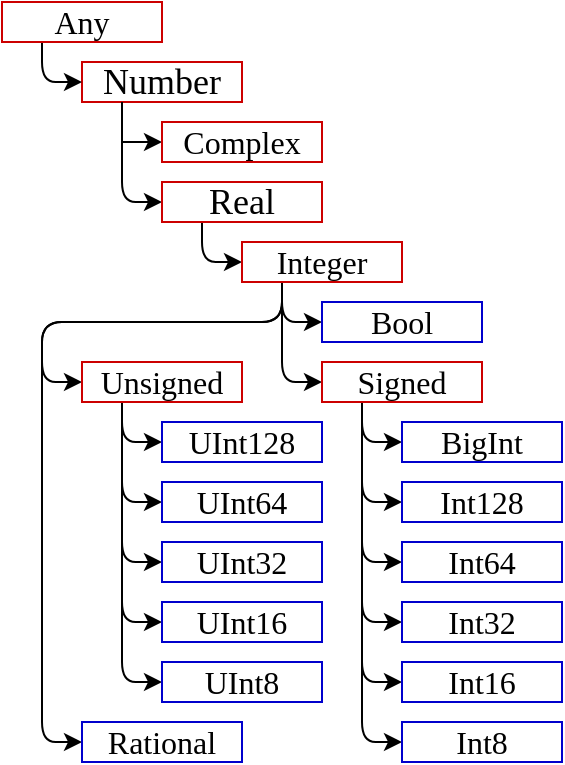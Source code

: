 <mxfile scale="3" border="0">
    <diagram id="xP64A4RlHu_lObVjqN0B" name="Page-1">
        <mxGraphModel dx="592" dy="368" grid="1" gridSize="10" guides="1" tooltips="1" connect="1" arrows="1" fold="1" page="1" pageScale="1" pageWidth="583" pageHeight="827" math="0" shadow="0">
            <root>
                <mxCell id="0"/>
                <mxCell id="1" parent="0"/>
                <mxCell id="28" value="Number" style="rounded=0;whiteSpace=wrap;html=1;fontFamily=Garamond;fontSize=18;fillColor=none;strokeColor=#CC0000;" vertex="1" parent="1">
                    <mxGeometry x="192" y="70" width="80" height="20" as="geometry"/>
                </mxCell>
                <mxCell id="29" style="edgeStyle=none;html=1;exitX=0.25;exitY=1;exitDx=0;exitDy=0;entryX=0;entryY=0.5;entryDx=0;entryDy=0;fontFamily=Garamond;fontSize=18;strokeColor=#000000;" edge="1" parent="1" source="27" target="28">
                    <mxGeometry relative="1" as="geometry">
                        <Array as="points">
                            <mxPoint x="172" y="80"/>
                        </Array>
                    </mxGeometry>
                </mxCell>
                <mxCell id="27" value="Any" style="rounded=0;whiteSpace=wrap;html=1;fontFamily=Garamond;fontSize=16;fillColor=none;strokeColor=#CC0000;" vertex="1" parent="1">
                    <mxGeometry x="152" y="40" width="80" height="20" as="geometry"/>
                </mxCell>
                <mxCell id="32" style="edgeStyle=none;html=1;entryX=0;entryY=0.5;entryDx=0;entryDy=0;fontFamily=Garamond;fontSize=18;strokeColor=#000000;" edge="1" parent="1" target="30">
                    <mxGeometry relative="1" as="geometry">
                        <mxPoint x="212" y="110" as="sourcePoint"/>
                        <Array as="points"/>
                    </mxGeometry>
                </mxCell>
                <mxCell id="33" style="edgeStyle=none;html=1;exitX=0.25;exitY=1;exitDx=0;exitDy=0;entryX=0;entryY=0.5;entryDx=0;entryDy=0;fontFamily=Garamond;fontSize=18;strokeColor=#000000;" edge="1" parent="1" source="28" target="31">
                    <mxGeometry relative="1" as="geometry">
                        <mxPoint x="212" y="100" as="sourcePoint"/>
                        <Array as="points">
                            <mxPoint x="212" y="140"/>
                        </Array>
                    </mxGeometry>
                </mxCell>
                <mxCell id="30" value="Complex" style="rounded=0;whiteSpace=wrap;html=1;fontFamily=Garamond;fontSize=16;fillColor=none;strokeColor=#CC0000;" vertex="1" parent="1">
                    <mxGeometry x="232" y="100" width="80" height="20" as="geometry"/>
                </mxCell>
                <mxCell id="49" style="edgeStyle=none;html=1;exitX=0.25;exitY=1;exitDx=0;exitDy=0;entryX=0;entryY=0.5;entryDx=0;entryDy=0;fontFamily=Garamond;fontSize=16;strokeColor=#000000;" edge="1" parent="1" source="31" target="48">
                    <mxGeometry relative="1" as="geometry">
                        <Array as="points">
                            <mxPoint x="252" y="170"/>
                        </Array>
                    </mxGeometry>
                </mxCell>
                <mxCell id="31" value="Real" style="rounded=0;whiteSpace=wrap;html=1;fontFamily=Garamond;fontSize=18;fillColor=none;strokeColor=#CC0000;" vertex="1" parent="1">
                    <mxGeometry x="232" y="130" width="80" height="20" as="geometry"/>
                </mxCell>
                <mxCell id="65" style="edgeStyle=none;html=1;exitX=0.25;exitY=1;exitDx=0;exitDy=0;entryX=0;entryY=0.5;entryDx=0;entryDy=0;fontFamily=Garamond;fontSize=16;" edge="1" parent="1" source="48" target="50">
                    <mxGeometry relative="1" as="geometry">
                        <Array as="points">
                            <mxPoint x="292" y="200"/>
                        </Array>
                    </mxGeometry>
                </mxCell>
                <mxCell id="66" style="edgeStyle=none;html=1;exitX=0.25;exitY=1;exitDx=0;exitDy=0;entryX=0;entryY=0.5;entryDx=0;entryDy=0;fontFamily=Garamond;fontSize=16;" edge="1" parent="1" source="48" target="51">
                    <mxGeometry relative="1" as="geometry">
                        <Array as="points">
                            <mxPoint x="292" y="230"/>
                        </Array>
                    </mxGeometry>
                </mxCell>
                <mxCell id="76" style="edgeStyle=none;html=1;exitX=0.25;exitY=1;exitDx=0;exitDy=0;entryX=0;entryY=0.5;entryDx=0;entryDy=0;fontFamily=Garamond;fontSize=16;" edge="1" parent="1" source="48" target="58">
                    <mxGeometry relative="1" as="geometry">
                        <Array as="points">
                            <mxPoint x="292" y="200"/>
                            <mxPoint x="172" y="200"/>
                            <mxPoint x="172" y="230"/>
                        </Array>
                    </mxGeometry>
                </mxCell>
                <mxCell id="83" style="edgeStyle=none;html=1;exitX=0.25;exitY=1;exitDx=0;exitDy=0;entryX=0;entryY=0.5;entryDx=0;entryDy=0;fontFamily=Garamond;fontSize=16;" edge="1" parent="1" source="48" target="82">
                    <mxGeometry relative="1" as="geometry">
                        <Array as="points">
                            <mxPoint x="292" y="200"/>
                            <mxPoint x="172" y="200"/>
                            <mxPoint x="172" y="410"/>
                        </Array>
                    </mxGeometry>
                </mxCell>
                <mxCell id="48" value="Integer" style="rounded=0;whiteSpace=wrap;html=1;fontFamily=Garamond;fontSize=16;fillColor=none;spacing=1;strokeColor=#CC0000;" vertex="1" parent="1">
                    <mxGeometry x="272" y="160" width="80" height="20" as="geometry"/>
                </mxCell>
                <mxCell id="50" value="Bool" style="rounded=0;whiteSpace=wrap;html=1;fontFamily=Garamond;fontSize=16;fillColor=none;spacing=1;strokeColor=#0000CC;" vertex="1" parent="1">
                    <mxGeometry x="312" y="190" width="80" height="20" as="geometry"/>
                </mxCell>
                <mxCell id="68" style="edgeStyle=none;html=1;exitX=0.25;exitY=1;exitDx=0;exitDy=0;entryX=0;entryY=0.5;entryDx=0;entryDy=0;fontFamily=Garamond;fontSize=16;" edge="1" parent="1" source="51" target="52">
                    <mxGeometry relative="1" as="geometry">
                        <Array as="points">
                            <mxPoint x="332" y="260"/>
                        </Array>
                    </mxGeometry>
                </mxCell>
                <mxCell id="69" style="edgeStyle=none;html=1;exitX=0.25;exitY=1;exitDx=0;exitDy=0;entryX=0;entryY=0.5;entryDx=0;entryDy=0;fontFamily=Garamond;fontSize=16;" edge="1" parent="1" source="51" target="53">
                    <mxGeometry relative="1" as="geometry">
                        <Array as="points">
                            <mxPoint x="332" y="290"/>
                        </Array>
                    </mxGeometry>
                </mxCell>
                <mxCell id="71" style="edgeStyle=none;html=1;exitX=0.25;exitY=1;exitDx=0;exitDy=0;entryX=0;entryY=0.5;entryDx=0;entryDy=0;fontFamily=Garamond;fontSize=16;" edge="1" parent="1" source="51" target="54">
                    <mxGeometry relative="1" as="geometry">
                        <Array as="points">
                            <mxPoint x="332" y="320"/>
                        </Array>
                    </mxGeometry>
                </mxCell>
                <mxCell id="73" style="edgeStyle=none;html=1;exitX=0.25;exitY=1;exitDx=0;exitDy=0;entryX=0;entryY=0.5;entryDx=0;entryDy=0;fontFamily=Garamond;fontSize=16;" edge="1" parent="1" source="51" target="55">
                    <mxGeometry relative="1" as="geometry">
                        <Array as="points">
                            <mxPoint x="332" y="350"/>
                        </Array>
                    </mxGeometry>
                </mxCell>
                <mxCell id="74" style="edgeStyle=none;html=1;exitX=0.25;exitY=1;exitDx=0;exitDy=0;entryX=0;entryY=0.5;entryDx=0;entryDy=0;fontFamily=Garamond;fontSize=16;" edge="1" parent="1" source="51" target="56">
                    <mxGeometry relative="1" as="geometry">
                        <Array as="points">
                            <mxPoint x="332" y="380"/>
                        </Array>
                    </mxGeometry>
                </mxCell>
                <mxCell id="75" style="edgeStyle=none;html=1;exitX=0.25;exitY=1;exitDx=0;exitDy=0;entryX=0;entryY=0.5;entryDx=0;entryDy=0;fontFamily=Garamond;fontSize=16;" edge="1" parent="1" source="51" target="57">
                    <mxGeometry relative="1" as="geometry">
                        <Array as="points">
                            <mxPoint x="332" y="340"/>
                            <mxPoint x="332" y="410"/>
                        </Array>
                    </mxGeometry>
                </mxCell>
                <mxCell id="51" value="Signed" style="rounded=0;whiteSpace=wrap;html=1;fontFamily=Garamond;fontSize=16;fillColor=none;spacing=1;strokeColor=#CC0000;" vertex="1" parent="1">
                    <mxGeometry x="312" y="220" width="80" height="20" as="geometry"/>
                </mxCell>
                <mxCell id="52" value="BigInt" style="rounded=0;whiteSpace=wrap;html=1;fontFamily=Garamond;fontSize=16;fillColor=none;spacing=1;strokeColor=#0000CC;" vertex="1" parent="1">
                    <mxGeometry x="352" y="250" width="80" height="20" as="geometry"/>
                </mxCell>
                <mxCell id="53" value="Int128" style="rounded=0;whiteSpace=wrap;html=1;fontFamily=Garamond;fontSize=16;fillColor=none;spacing=1;strokeColor=#0000CC;" vertex="1" parent="1">
                    <mxGeometry x="352" y="280" width="80" height="20" as="geometry"/>
                </mxCell>
                <mxCell id="54" value="Int64" style="rounded=0;whiteSpace=wrap;html=1;fontFamily=Garamond;fontSize=16;fillColor=none;spacing=1;strokeColor=#0000CC;" vertex="1" parent="1">
                    <mxGeometry x="352" y="310" width="80" height="20" as="geometry"/>
                </mxCell>
                <mxCell id="55" value="Int32" style="rounded=0;whiteSpace=wrap;html=1;fontFamily=Garamond;fontSize=16;fillColor=none;spacing=1;strokeColor=#0000CC;" vertex="1" parent="1">
                    <mxGeometry x="352" y="340" width="80" height="20" as="geometry"/>
                </mxCell>
                <mxCell id="56" value="Int16" style="rounded=0;whiteSpace=wrap;html=1;fontFamily=Garamond;fontSize=16;fillColor=none;spacing=1;strokeColor=#0000CC;" vertex="1" parent="1">
                    <mxGeometry x="352" y="370" width="80" height="20" as="geometry"/>
                </mxCell>
                <mxCell id="57" value="Int8" style="rounded=0;whiteSpace=wrap;html=1;fontFamily=Garamond;fontSize=16;fillColor=none;spacing=1;strokeColor=#0000CC;" vertex="1" parent="1">
                    <mxGeometry x="352" y="400" width="80" height="20" as="geometry"/>
                </mxCell>
                <mxCell id="77" style="edgeStyle=none;html=1;exitX=0.25;exitY=1;exitDx=0;exitDy=0;entryX=0;entryY=0.5;entryDx=0;entryDy=0;fontFamily=Garamond;fontSize=16;" edge="1" parent="1" source="58" target="60">
                    <mxGeometry relative="1" as="geometry">
                        <Array as="points">
                            <mxPoint x="212" y="260"/>
                        </Array>
                    </mxGeometry>
                </mxCell>
                <mxCell id="78" style="edgeStyle=none;html=1;exitX=0.25;exitY=1;exitDx=0;exitDy=0;entryX=0;entryY=0.5;entryDx=0;entryDy=0;fontFamily=Garamond;fontSize=16;" edge="1" parent="1" source="58" target="61">
                    <mxGeometry relative="1" as="geometry">
                        <Array as="points">
                            <mxPoint x="212" y="290"/>
                        </Array>
                    </mxGeometry>
                </mxCell>
                <mxCell id="79" style="edgeStyle=none;html=1;exitX=0.25;exitY=1;exitDx=0;exitDy=0;entryX=0;entryY=0.5;entryDx=0;entryDy=0;fontFamily=Garamond;fontSize=16;" edge="1" parent="1" source="58" target="62">
                    <mxGeometry relative="1" as="geometry">
                        <Array as="points">
                            <mxPoint x="212" y="320"/>
                        </Array>
                    </mxGeometry>
                </mxCell>
                <mxCell id="80" style="edgeStyle=none;html=1;exitX=0.25;exitY=1;exitDx=0;exitDy=0;entryX=0;entryY=0.5;entryDx=0;entryDy=0;fontFamily=Garamond;fontSize=16;" edge="1" parent="1" source="58" target="63">
                    <mxGeometry relative="1" as="geometry">
                        <Array as="points">
                            <mxPoint x="212" y="350"/>
                        </Array>
                    </mxGeometry>
                </mxCell>
                <mxCell id="81" style="edgeStyle=none;html=1;exitX=0.25;exitY=1;exitDx=0;exitDy=0;entryX=0;entryY=0.5;entryDx=0;entryDy=0;fontFamily=Garamond;fontSize=16;" edge="1" parent="1" source="58" target="64">
                    <mxGeometry relative="1" as="geometry">
                        <Array as="points">
                            <mxPoint x="212" y="380"/>
                        </Array>
                    </mxGeometry>
                </mxCell>
                <mxCell id="58" value="Unsigned" style="rounded=0;whiteSpace=wrap;html=1;fontFamily=Garamond;fontSize=16;fillColor=none;spacing=1;strokeColor=#CC0000;" vertex="1" parent="1">
                    <mxGeometry x="192" y="220" width="80" height="20" as="geometry"/>
                </mxCell>
                <mxCell id="60" value="UInt128" style="rounded=0;whiteSpace=wrap;html=1;fontFamily=Garamond;fontSize=16;fillColor=none;spacing=1;strokeColor=#0000CC;" vertex="1" parent="1">
                    <mxGeometry x="232" y="250" width="80" height="20" as="geometry"/>
                </mxCell>
                <mxCell id="61" value="UInt64" style="rounded=0;whiteSpace=wrap;html=1;fontFamily=Garamond;fontSize=16;fillColor=none;spacing=1;strokeColor=#0000CC;" vertex="1" parent="1">
                    <mxGeometry x="232" y="280" width="80" height="20" as="geometry"/>
                </mxCell>
                <mxCell id="62" value="UInt32" style="rounded=0;whiteSpace=wrap;html=1;fontFamily=Garamond;fontSize=16;fillColor=none;spacing=1;strokeColor=#0000CC;" vertex="1" parent="1">
                    <mxGeometry x="232" y="310" width="80" height="20" as="geometry"/>
                </mxCell>
                <mxCell id="63" value="UInt16" style="rounded=0;whiteSpace=wrap;html=1;fontFamily=Garamond;fontSize=16;fillColor=none;spacing=1;strokeColor=#0000CC;" vertex="1" parent="1">
                    <mxGeometry x="232" y="340" width="80" height="20" as="geometry"/>
                </mxCell>
                <mxCell id="64" value="UInt8" style="rounded=0;whiteSpace=wrap;html=1;fontFamily=Garamond;fontSize=16;fillColor=none;spacing=1;strokeColor=#0000CC;" vertex="1" parent="1">
                    <mxGeometry x="232" y="370" width="80" height="20" as="geometry"/>
                </mxCell>
                <mxCell id="82" value="Rational" style="rounded=0;whiteSpace=wrap;html=1;fontFamily=Garamond;fontSize=16;fillColor=none;spacing=1;strokeColor=#0000CC;" vertex="1" parent="1">
                    <mxGeometry x="192" y="400" width="80" height="20" as="geometry"/>
                </mxCell>
            </root>
        </mxGraphModel>
    </diagram>
</mxfile>